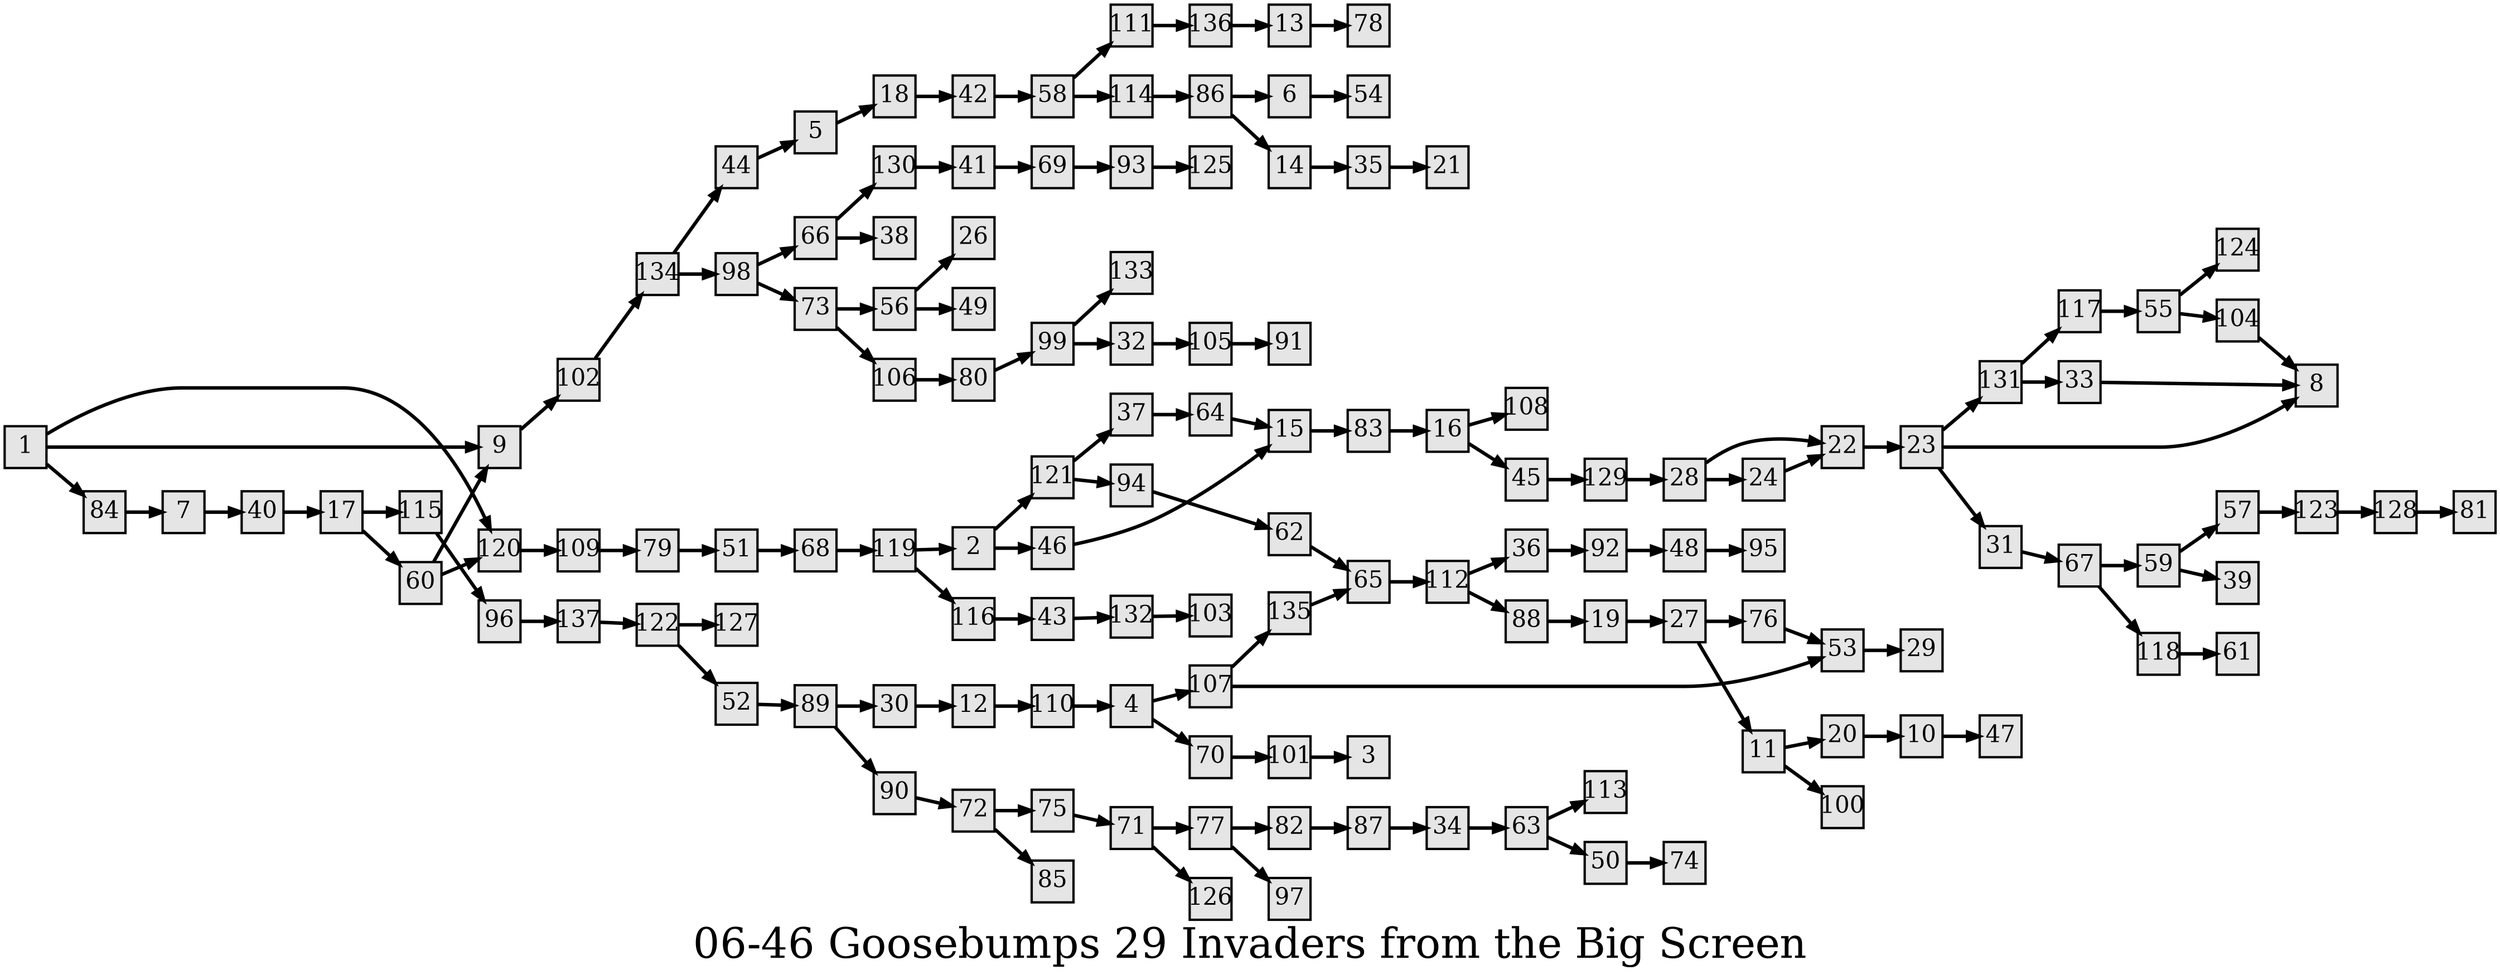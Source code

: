 digraph g{
  graph [ label="06-46 Goosebumps 29 Invaders from the Big Screen" rankdir=LR, ordering=out, fontsize=36, nodesep="0.35", ranksep="0.45"];
  node  [shape=rect, penwidth=2, fontsize=20, style=filled, fillcolor=grey90, margin="0,0", labelfloat=true, regular=true, fixedsize=true];
  edge  [labelfloat=true, penwidth=3, fontsize=12];
  // ---;
  // group  : Katz;
  // id     : 06-46;
  // gbid   : 1227;
  // series : Give Yourself Goosebumps;
  // title  : Invaders from the Big Screen;
  // author : R.L. Stine;
  // credit:;
  // - name : Yee-Ann Wong;
  // role : encoder;
  // date : 2017-08-31;
  // - name : Jeremy Douglass;
  // role : editor;
  // date : 2017-10-19;
  // render:;
  // - name   : small;
  // styles : gvStyles-small.txt;
  // engine : dot;
  // comment: >;
  
  // ---;
  
  // From | To | Label;
  
  1 -> 120;
  1 -> 9;
  1 -> 84;
  2 -> 121;
  2 -> 46;
  4 -> 107;
  4 -> 70;
  5 -> 18;
  6 -> 54;
  7 -> 40;
  80 -> 99;
  9 -> 102;
  10 -> 47;
  11 -> 20;
  11 -> 100;
  12 -> 110;
  13 -> 78;
  14 -> 35;
  15 -> 83;
  16 -> 108;
  16 -> 45;
  17 -> 115;
  17 -> 60;
  18 -> 42;
  19 -> 27;
  20 -> 10;
  22 -> 23;
  23 -> 131;
  23 -> 8;
  23 -> 31;
  24 -> 22;
  27 -> 76;
  27 -> 11;
  28 -> 22;
  28 -> 24;
  30 -> 12;
  31 -> 67;
  32 -> 105;
  33 -> 8;
  34 -> 63;
  35 -> 21;
  36 -> 92;
  37 -> 64;
  40 -> 17;
  41 -> 69;
  42 -> 58;
  43 -> 132;
  44 -> 5;
  45 -> 129;
  46 -> 15;
  48 -> 95;
  50 -> 74;
  51 -> 68;
  52 -> 89;
  53 -> 29;
  55 -> 124;
  55 -> 104;
  56 -> 26;
  56 -> 49;
  57 -> 123;
  58 -> 111;
  58 -> 114;
  59 -> 57;
  59 -> 39;
  60 -> 9;
  60 -> 120;
  62 -> 65;
  63 -> 113;
  63 -> 50;
  64 -> 15;
  65 -> 112;
  66 -> 130;
  66 -> 38;
  67 -> 59;
  67 -> 118;
  68 -> 119;
  69 -> 93;
  70 -> 101;
  71 -> 77;
  71 -> 126;
  72 -> 75;
  72 -> 85;
  73 -> 56;
  73 -> 106;
  75 -> 71;
  76 -> 53;
  77 -> 82;
  77 -> 97;
  79 -> 51;
  82 -> 87;
  83 -> 16;
  84 -> 7;
  86 -> 6;
  86 -> 14;
  87 -> 34;
  88 -> 19;
  89 -> 30;
  89 -> 90;
  90 -> 72;
  92 -> 48;
  93 -> 125;
  94 -> 62;
  96 -> 137;
  98 -> 66;
  98 -> 73;
  99 -> 133;
  99 -> 32;
  101 -> 3;
  102 -> 134;
  104 -> 8;
  105 -> 91;
  106 -> 80;
  107 -> 135;
  107 -> 53;
  109 -> 79;
  110 -> 4;
  111 -> 136;
  112 -> 36;
  112 -> 88;
  114 -> 86;
  115 -> 96;
  116 -> 43;
  117 -> 55;
  118 -> 61;
  119 -> 2;
  119 -> 116;
  120 -> 109;
  121 -> 37;
  121 -> 94;
  122 -> 127;
  122 -> 52;
  123 -> 128;
  128 -> 81;
  129 -> 28;
  130 -> 41;
  131 -> 117;
  131 -> 33;
  132 -> 103;
  134 -> 44;
  134 -> 98;
  135 -> 65;
  136 -> 13;
  137 -> 122;
}

